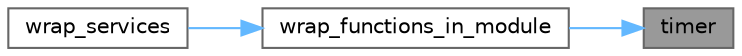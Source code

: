 digraph "timer"
{
 // LATEX_PDF_SIZE
  bgcolor="transparent";
  edge [fontname=Helvetica,fontsize=10,labelfontname=Helvetica,labelfontsize=10];
  node [fontname=Helvetica,fontsize=10,shape=box,height=0.2,width=0.4];
  rankdir="RL";
  Node1 [id="Node000001",label="timer",height=0.2,width=0.4,color="gray40", fillcolor="grey60", style="filled", fontcolor="black",tooltip=" "];
  Node1 -> Node2 [id="edge1_Node000001_Node000002",dir="back",color="steelblue1",style="solid",tooltip=" "];
  Node2 [id="Node000002",label="wrap_functions_in_module",height=0.2,width=0.4,color="grey40", fillcolor="white", style="filled",URL="$namespacelogger__config.html#a28d4591f9e03562db844f831ff4bab12",tooltip=" "];
  Node2 -> Node3 [id="edge2_Node000002_Node000003",dir="back",color="steelblue1",style="solid",tooltip=" "];
  Node3 [id="Node000003",label="wrap_services",height=0.2,width=0.4,color="grey40", fillcolor="white", style="filled",URL="$namespacelogger__config.html#acf8281007a78d3c9d68ffa3937a341b2",tooltip=" "];
}
